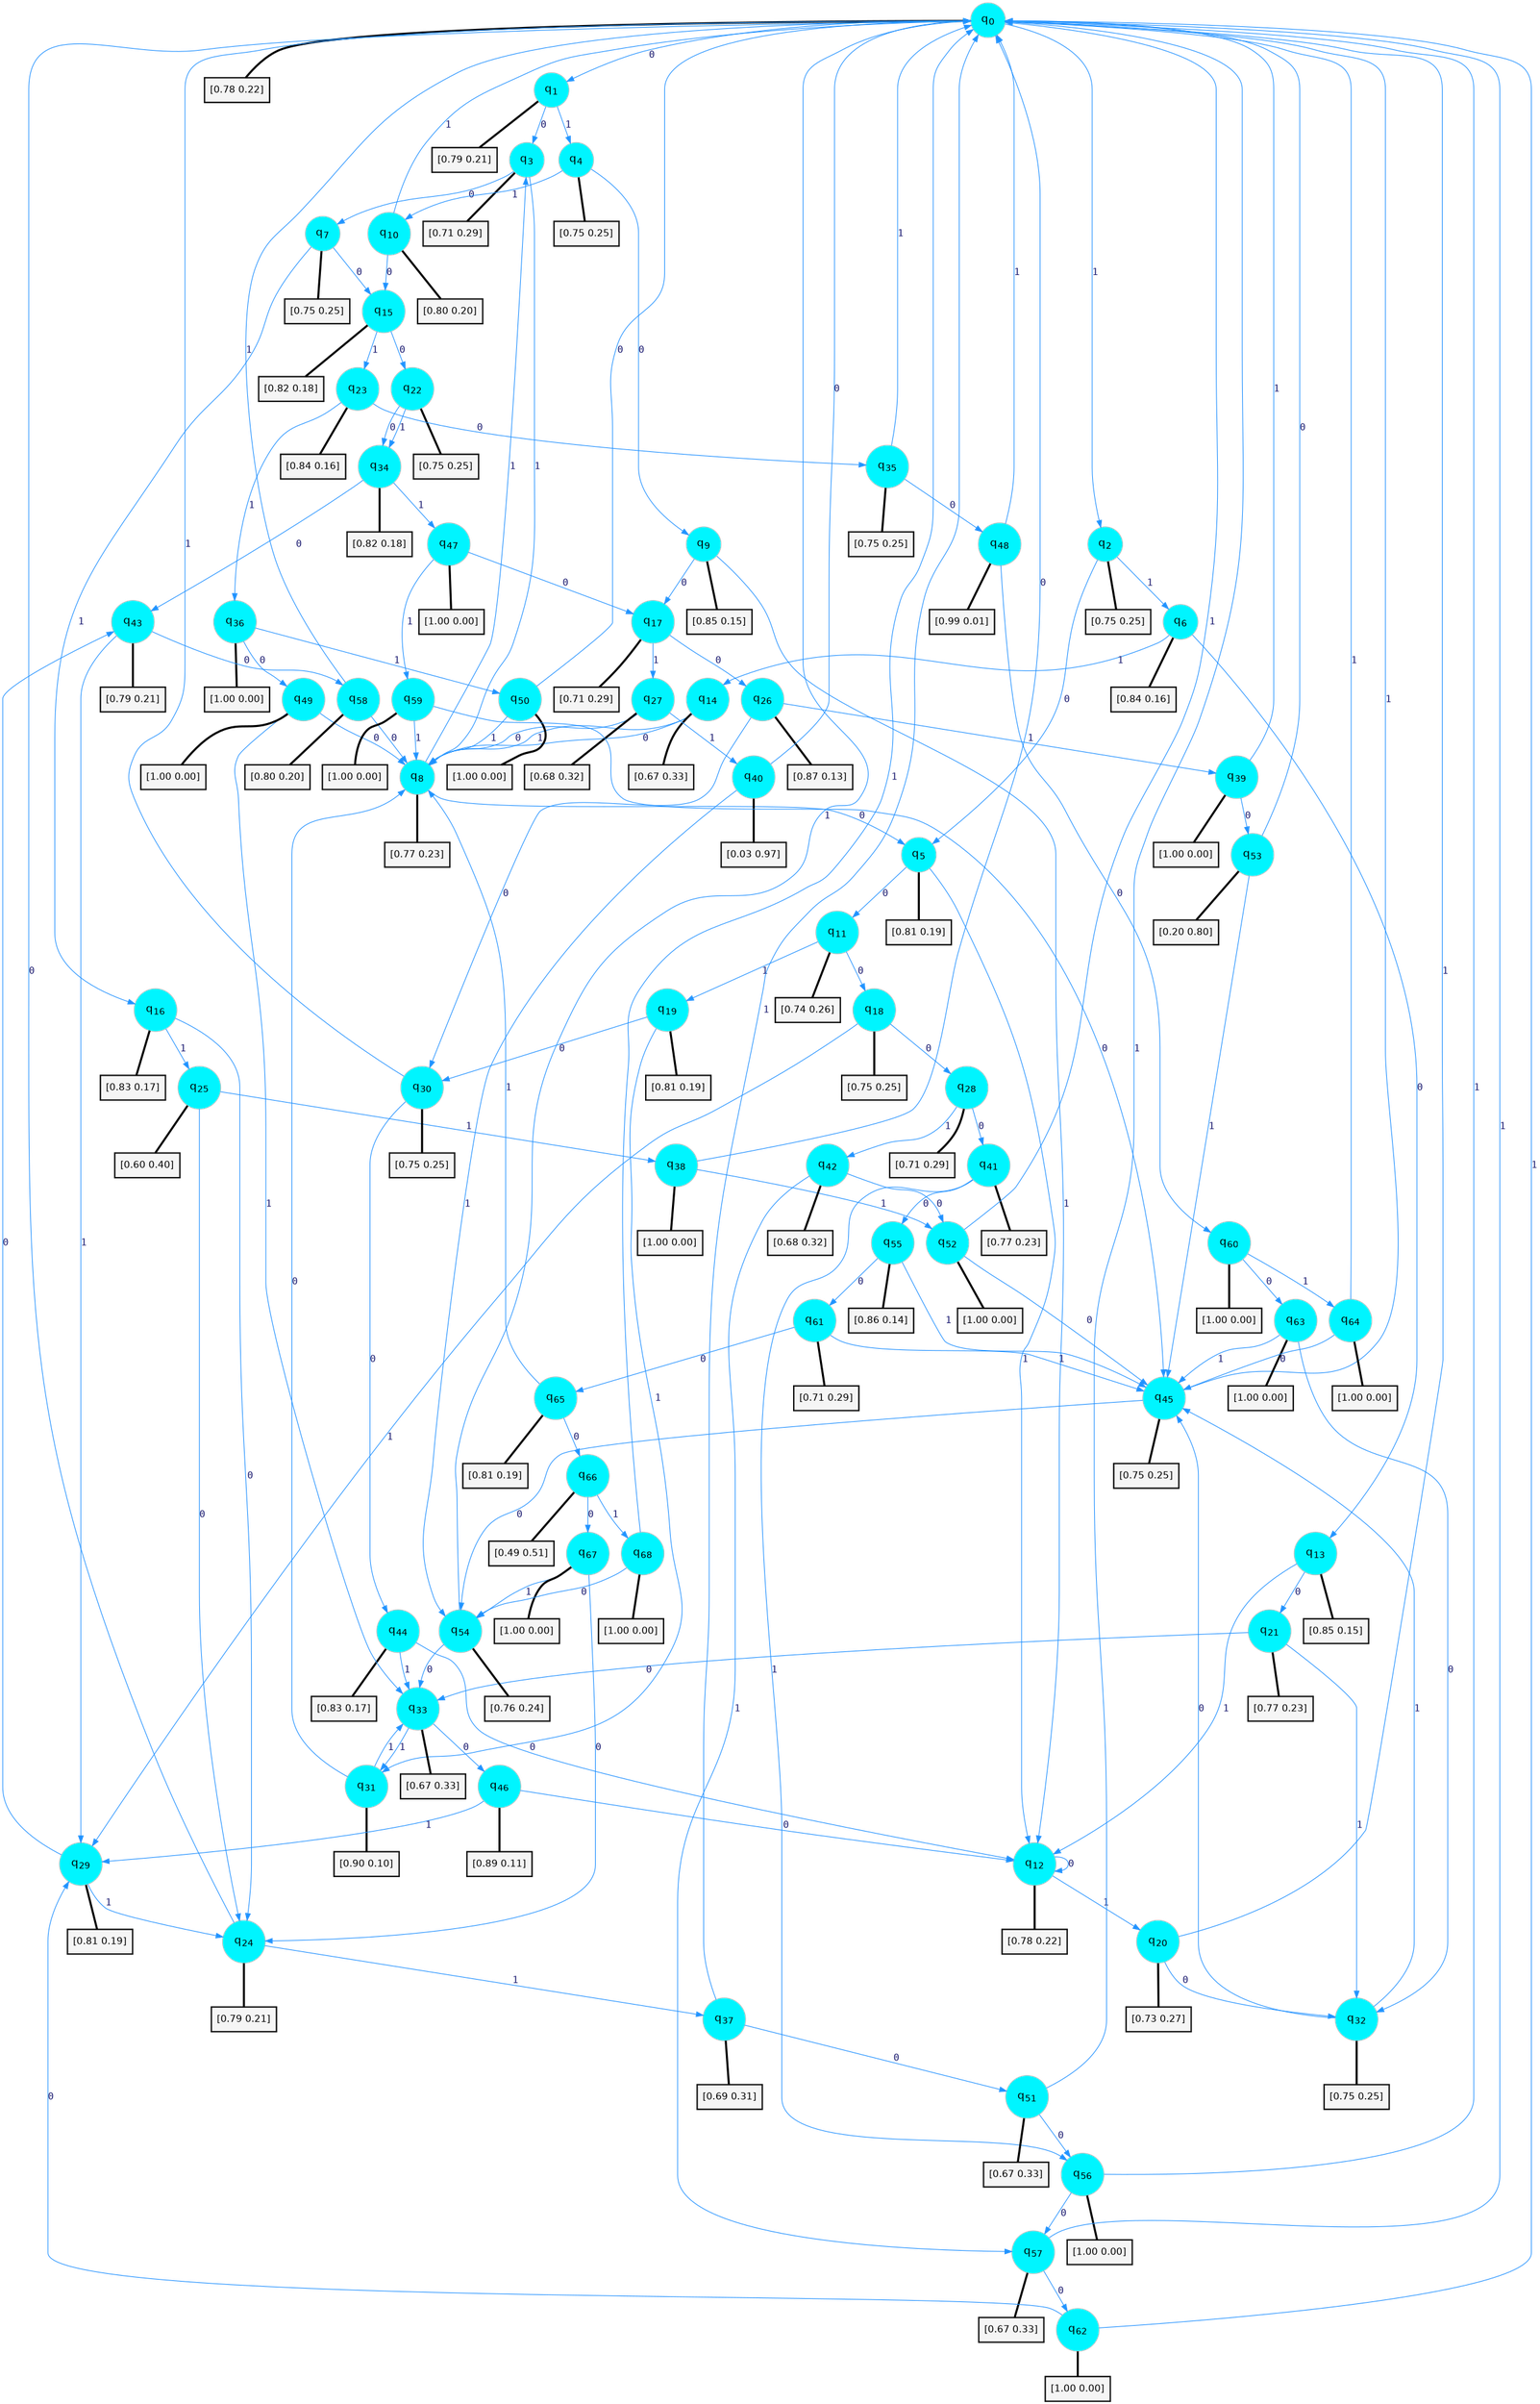 digraph G {
graph [
bgcolor=transparent, dpi=300, rankdir=TD, size="40,25"];
node [
color=gray, fillcolor=turquoise1, fontcolor=black, fontname=Helvetica, fontsize=16, fontweight=bold, shape=circle, style=filled];
edge [
arrowsize=1, color=dodgerblue1, fontcolor=midnightblue, fontname=courier, fontweight=bold, penwidth=1, style=solid, weight=20];
0[label=<q<SUB>0</SUB>>];
1[label=<q<SUB>1</SUB>>];
2[label=<q<SUB>2</SUB>>];
3[label=<q<SUB>3</SUB>>];
4[label=<q<SUB>4</SUB>>];
5[label=<q<SUB>5</SUB>>];
6[label=<q<SUB>6</SUB>>];
7[label=<q<SUB>7</SUB>>];
8[label=<q<SUB>8</SUB>>];
9[label=<q<SUB>9</SUB>>];
10[label=<q<SUB>10</SUB>>];
11[label=<q<SUB>11</SUB>>];
12[label=<q<SUB>12</SUB>>];
13[label=<q<SUB>13</SUB>>];
14[label=<q<SUB>14</SUB>>];
15[label=<q<SUB>15</SUB>>];
16[label=<q<SUB>16</SUB>>];
17[label=<q<SUB>17</SUB>>];
18[label=<q<SUB>18</SUB>>];
19[label=<q<SUB>19</SUB>>];
20[label=<q<SUB>20</SUB>>];
21[label=<q<SUB>21</SUB>>];
22[label=<q<SUB>22</SUB>>];
23[label=<q<SUB>23</SUB>>];
24[label=<q<SUB>24</SUB>>];
25[label=<q<SUB>25</SUB>>];
26[label=<q<SUB>26</SUB>>];
27[label=<q<SUB>27</SUB>>];
28[label=<q<SUB>28</SUB>>];
29[label=<q<SUB>29</SUB>>];
30[label=<q<SUB>30</SUB>>];
31[label=<q<SUB>31</SUB>>];
32[label=<q<SUB>32</SUB>>];
33[label=<q<SUB>33</SUB>>];
34[label=<q<SUB>34</SUB>>];
35[label=<q<SUB>35</SUB>>];
36[label=<q<SUB>36</SUB>>];
37[label=<q<SUB>37</SUB>>];
38[label=<q<SUB>38</SUB>>];
39[label=<q<SUB>39</SUB>>];
40[label=<q<SUB>40</SUB>>];
41[label=<q<SUB>41</SUB>>];
42[label=<q<SUB>42</SUB>>];
43[label=<q<SUB>43</SUB>>];
44[label=<q<SUB>44</SUB>>];
45[label=<q<SUB>45</SUB>>];
46[label=<q<SUB>46</SUB>>];
47[label=<q<SUB>47</SUB>>];
48[label=<q<SUB>48</SUB>>];
49[label=<q<SUB>49</SUB>>];
50[label=<q<SUB>50</SUB>>];
51[label=<q<SUB>51</SUB>>];
52[label=<q<SUB>52</SUB>>];
53[label=<q<SUB>53</SUB>>];
54[label=<q<SUB>54</SUB>>];
55[label=<q<SUB>55</SUB>>];
56[label=<q<SUB>56</SUB>>];
57[label=<q<SUB>57</SUB>>];
58[label=<q<SUB>58</SUB>>];
59[label=<q<SUB>59</SUB>>];
60[label=<q<SUB>60</SUB>>];
61[label=<q<SUB>61</SUB>>];
62[label=<q<SUB>62</SUB>>];
63[label=<q<SUB>63</SUB>>];
64[label=<q<SUB>64</SUB>>];
65[label=<q<SUB>65</SUB>>];
66[label=<q<SUB>66</SUB>>];
67[label=<q<SUB>67</SUB>>];
68[label=<q<SUB>68</SUB>>];
69[label="[0.78 0.22]", shape=box,fontcolor=black, fontname=Helvetica, fontsize=14, penwidth=2, fillcolor=whitesmoke,color=black];
70[label="[0.79 0.21]", shape=box,fontcolor=black, fontname=Helvetica, fontsize=14, penwidth=2, fillcolor=whitesmoke,color=black];
71[label="[0.75 0.25]", shape=box,fontcolor=black, fontname=Helvetica, fontsize=14, penwidth=2, fillcolor=whitesmoke,color=black];
72[label="[0.71 0.29]", shape=box,fontcolor=black, fontname=Helvetica, fontsize=14, penwidth=2, fillcolor=whitesmoke,color=black];
73[label="[0.75 0.25]", shape=box,fontcolor=black, fontname=Helvetica, fontsize=14, penwidth=2, fillcolor=whitesmoke,color=black];
74[label="[0.81 0.19]", shape=box,fontcolor=black, fontname=Helvetica, fontsize=14, penwidth=2, fillcolor=whitesmoke,color=black];
75[label="[0.84 0.16]", shape=box,fontcolor=black, fontname=Helvetica, fontsize=14, penwidth=2, fillcolor=whitesmoke,color=black];
76[label="[0.75 0.25]", shape=box,fontcolor=black, fontname=Helvetica, fontsize=14, penwidth=2, fillcolor=whitesmoke,color=black];
77[label="[0.77 0.23]", shape=box,fontcolor=black, fontname=Helvetica, fontsize=14, penwidth=2, fillcolor=whitesmoke,color=black];
78[label="[0.85 0.15]", shape=box,fontcolor=black, fontname=Helvetica, fontsize=14, penwidth=2, fillcolor=whitesmoke,color=black];
79[label="[0.80 0.20]", shape=box,fontcolor=black, fontname=Helvetica, fontsize=14, penwidth=2, fillcolor=whitesmoke,color=black];
80[label="[0.74 0.26]", shape=box,fontcolor=black, fontname=Helvetica, fontsize=14, penwidth=2, fillcolor=whitesmoke,color=black];
81[label="[0.78 0.22]", shape=box,fontcolor=black, fontname=Helvetica, fontsize=14, penwidth=2, fillcolor=whitesmoke,color=black];
82[label="[0.85 0.15]", shape=box,fontcolor=black, fontname=Helvetica, fontsize=14, penwidth=2, fillcolor=whitesmoke,color=black];
83[label="[0.67 0.33]", shape=box,fontcolor=black, fontname=Helvetica, fontsize=14, penwidth=2, fillcolor=whitesmoke,color=black];
84[label="[0.82 0.18]", shape=box,fontcolor=black, fontname=Helvetica, fontsize=14, penwidth=2, fillcolor=whitesmoke,color=black];
85[label="[0.83 0.17]", shape=box,fontcolor=black, fontname=Helvetica, fontsize=14, penwidth=2, fillcolor=whitesmoke,color=black];
86[label="[0.71 0.29]", shape=box,fontcolor=black, fontname=Helvetica, fontsize=14, penwidth=2, fillcolor=whitesmoke,color=black];
87[label="[0.75 0.25]", shape=box,fontcolor=black, fontname=Helvetica, fontsize=14, penwidth=2, fillcolor=whitesmoke,color=black];
88[label="[0.81 0.19]", shape=box,fontcolor=black, fontname=Helvetica, fontsize=14, penwidth=2, fillcolor=whitesmoke,color=black];
89[label="[0.73 0.27]", shape=box,fontcolor=black, fontname=Helvetica, fontsize=14, penwidth=2, fillcolor=whitesmoke,color=black];
90[label="[0.77 0.23]", shape=box,fontcolor=black, fontname=Helvetica, fontsize=14, penwidth=2, fillcolor=whitesmoke,color=black];
91[label="[0.75 0.25]", shape=box,fontcolor=black, fontname=Helvetica, fontsize=14, penwidth=2, fillcolor=whitesmoke,color=black];
92[label="[0.84 0.16]", shape=box,fontcolor=black, fontname=Helvetica, fontsize=14, penwidth=2, fillcolor=whitesmoke,color=black];
93[label="[0.79 0.21]", shape=box,fontcolor=black, fontname=Helvetica, fontsize=14, penwidth=2, fillcolor=whitesmoke,color=black];
94[label="[0.60 0.40]", shape=box,fontcolor=black, fontname=Helvetica, fontsize=14, penwidth=2, fillcolor=whitesmoke,color=black];
95[label="[0.87 0.13]", shape=box,fontcolor=black, fontname=Helvetica, fontsize=14, penwidth=2, fillcolor=whitesmoke,color=black];
96[label="[0.68 0.32]", shape=box,fontcolor=black, fontname=Helvetica, fontsize=14, penwidth=2, fillcolor=whitesmoke,color=black];
97[label="[0.71 0.29]", shape=box,fontcolor=black, fontname=Helvetica, fontsize=14, penwidth=2, fillcolor=whitesmoke,color=black];
98[label="[0.81 0.19]", shape=box,fontcolor=black, fontname=Helvetica, fontsize=14, penwidth=2, fillcolor=whitesmoke,color=black];
99[label="[0.75 0.25]", shape=box,fontcolor=black, fontname=Helvetica, fontsize=14, penwidth=2, fillcolor=whitesmoke,color=black];
100[label="[0.90 0.10]", shape=box,fontcolor=black, fontname=Helvetica, fontsize=14, penwidth=2, fillcolor=whitesmoke,color=black];
101[label="[0.75 0.25]", shape=box,fontcolor=black, fontname=Helvetica, fontsize=14, penwidth=2, fillcolor=whitesmoke,color=black];
102[label="[0.67 0.33]", shape=box,fontcolor=black, fontname=Helvetica, fontsize=14, penwidth=2, fillcolor=whitesmoke,color=black];
103[label="[0.82 0.18]", shape=box,fontcolor=black, fontname=Helvetica, fontsize=14, penwidth=2, fillcolor=whitesmoke,color=black];
104[label="[0.75 0.25]", shape=box,fontcolor=black, fontname=Helvetica, fontsize=14, penwidth=2, fillcolor=whitesmoke,color=black];
105[label="[1.00 0.00]", shape=box,fontcolor=black, fontname=Helvetica, fontsize=14, penwidth=2, fillcolor=whitesmoke,color=black];
106[label="[0.69 0.31]", shape=box,fontcolor=black, fontname=Helvetica, fontsize=14, penwidth=2, fillcolor=whitesmoke,color=black];
107[label="[1.00 0.00]", shape=box,fontcolor=black, fontname=Helvetica, fontsize=14, penwidth=2, fillcolor=whitesmoke,color=black];
108[label="[1.00 0.00]", shape=box,fontcolor=black, fontname=Helvetica, fontsize=14, penwidth=2, fillcolor=whitesmoke,color=black];
109[label="[0.03 0.97]", shape=box,fontcolor=black, fontname=Helvetica, fontsize=14, penwidth=2, fillcolor=whitesmoke,color=black];
110[label="[0.77 0.23]", shape=box,fontcolor=black, fontname=Helvetica, fontsize=14, penwidth=2, fillcolor=whitesmoke,color=black];
111[label="[0.68 0.32]", shape=box,fontcolor=black, fontname=Helvetica, fontsize=14, penwidth=2, fillcolor=whitesmoke,color=black];
112[label="[0.79 0.21]", shape=box,fontcolor=black, fontname=Helvetica, fontsize=14, penwidth=2, fillcolor=whitesmoke,color=black];
113[label="[0.83 0.17]", shape=box,fontcolor=black, fontname=Helvetica, fontsize=14, penwidth=2, fillcolor=whitesmoke,color=black];
114[label="[0.75 0.25]", shape=box,fontcolor=black, fontname=Helvetica, fontsize=14, penwidth=2, fillcolor=whitesmoke,color=black];
115[label="[0.89 0.11]", shape=box,fontcolor=black, fontname=Helvetica, fontsize=14, penwidth=2, fillcolor=whitesmoke,color=black];
116[label="[1.00 0.00]", shape=box,fontcolor=black, fontname=Helvetica, fontsize=14, penwidth=2, fillcolor=whitesmoke,color=black];
117[label="[0.99 0.01]", shape=box,fontcolor=black, fontname=Helvetica, fontsize=14, penwidth=2, fillcolor=whitesmoke,color=black];
118[label="[1.00 0.00]", shape=box,fontcolor=black, fontname=Helvetica, fontsize=14, penwidth=2, fillcolor=whitesmoke,color=black];
119[label="[1.00 0.00]", shape=box,fontcolor=black, fontname=Helvetica, fontsize=14, penwidth=2, fillcolor=whitesmoke,color=black];
120[label="[0.67 0.33]", shape=box,fontcolor=black, fontname=Helvetica, fontsize=14, penwidth=2, fillcolor=whitesmoke,color=black];
121[label="[1.00 0.00]", shape=box,fontcolor=black, fontname=Helvetica, fontsize=14, penwidth=2, fillcolor=whitesmoke,color=black];
122[label="[0.20 0.80]", shape=box,fontcolor=black, fontname=Helvetica, fontsize=14, penwidth=2, fillcolor=whitesmoke,color=black];
123[label="[0.76 0.24]", shape=box,fontcolor=black, fontname=Helvetica, fontsize=14, penwidth=2, fillcolor=whitesmoke,color=black];
124[label="[0.86 0.14]", shape=box,fontcolor=black, fontname=Helvetica, fontsize=14, penwidth=2, fillcolor=whitesmoke,color=black];
125[label="[1.00 0.00]", shape=box,fontcolor=black, fontname=Helvetica, fontsize=14, penwidth=2, fillcolor=whitesmoke,color=black];
126[label="[0.67 0.33]", shape=box,fontcolor=black, fontname=Helvetica, fontsize=14, penwidth=2, fillcolor=whitesmoke,color=black];
127[label="[0.80 0.20]", shape=box,fontcolor=black, fontname=Helvetica, fontsize=14, penwidth=2, fillcolor=whitesmoke,color=black];
128[label="[1.00 0.00]", shape=box,fontcolor=black, fontname=Helvetica, fontsize=14, penwidth=2, fillcolor=whitesmoke,color=black];
129[label="[1.00 0.00]", shape=box,fontcolor=black, fontname=Helvetica, fontsize=14, penwidth=2, fillcolor=whitesmoke,color=black];
130[label="[0.71 0.29]", shape=box,fontcolor=black, fontname=Helvetica, fontsize=14, penwidth=2, fillcolor=whitesmoke,color=black];
131[label="[1.00 0.00]", shape=box,fontcolor=black, fontname=Helvetica, fontsize=14, penwidth=2, fillcolor=whitesmoke,color=black];
132[label="[1.00 0.00]", shape=box,fontcolor=black, fontname=Helvetica, fontsize=14, penwidth=2, fillcolor=whitesmoke,color=black];
133[label="[1.00 0.00]", shape=box,fontcolor=black, fontname=Helvetica, fontsize=14, penwidth=2, fillcolor=whitesmoke,color=black];
134[label="[0.81 0.19]", shape=box,fontcolor=black, fontname=Helvetica, fontsize=14, penwidth=2, fillcolor=whitesmoke,color=black];
135[label="[0.49 0.51]", shape=box,fontcolor=black, fontname=Helvetica, fontsize=14, penwidth=2, fillcolor=whitesmoke,color=black];
136[label="[1.00 0.00]", shape=box,fontcolor=black, fontname=Helvetica, fontsize=14, penwidth=2, fillcolor=whitesmoke,color=black];
137[label="[1.00 0.00]", shape=box,fontcolor=black, fontname=Helvetica, fontsize=14, penwidth=2, fillcolor=whitesmoke,color=black];
0->1 [label=0];
0->2 [label=1];
0->69 [arrowhead=none, penwidth=3,color=black];
1->3 [label=0];
1->4 [label=1];
1->70 [arrowhead=none, penwidth=3,color=black];
2->5 [label=0];
2->6 [label=1];
2->71 [arrowhead=none, penwidth=3,color=black];
3->7 [label=0];
3->8 [label=1];
3->72 [arrowhead=none, penwidth=3,color=black];
4->9 [label=0];
4->10 [label=1];
4->73 [arrowhead=none, penwidth=3,color=black];
5->11 [label=0];
5->12 [label=1];
5->74 [arrowhead=none, penwidth=3,color=black];
6->13 [label=0];
6->14 [label=1];
6->75 [arrowhead=none, penwidth=3,color=black];
7->15 [label=0];
7->16 [label=1];
7->76 [arrowhead=none, penwidth=3,color=black];
8->5 [label=0];
8->3 [label=1];
8->77 [arrowhead=none, penwidth=3,color=black];
9->17 [label=0];
9->12 [label=1];
9->78 [arrowhead=none, penwidth=3,color=black];
10->15 [label=0];
10->0 [label=1];
10->79 [arrowhead=none, penwidth=3,color=black];
11->18 [label=0];
11->19 [label=1];
11->80 [arrowhead=none, penwidth=3,color=black];
12->12 [label=0];
12->20 [label=1];
12->81 [arrowhead=none, penwidth=3,color=black];
13->21 [label=0];
13->12 [label=1];
13->82 [arrowhead=none, penwidth=3,color=black];
14->8 [label=0];
14->8 [label=1];
14->83 [arrowhead=none, penwidth=3,color=black];
15->22 [label=0];
15->23 [label=1];
15->84 [arrowhead=none, penwidth=3,color=black];
16->24 [label=0];
16->25 [label=1];
16->85 [arrowhead=none, penwidth=3,color=black];
17->26 [label=0];
17->27 [label=1];
17->86 [arrowhead=none, penwidth=3,color=black];
18->28 [label=0];
18->29 [label=1];
18->87 [arrowhead=none, penwidth=3,color=black];
19->30 [label=0];
19->31 [label=1];
19->88 [arrowhead=none, penwidth=3,color=black];
20->32 [label=0];
20->0 [label=1];
20->89 [arrowhead=none, penwidth=3,color=black];
21->33 [label=0];
21->32 [label=1];
21->90 [arrowhead=none, penwidth=3,color=black];
22->34 [label=0];
22->34 [label=1];
22->91 [arrowhead=none, penwidth=3,color=black];
23->35 [label=0];
23->36 [label=1];
23->92 [arrowhead=none, penwidth=3,color=black];
24->0 [label=0];
24->37 [label=1];
24->93 [arrowhead=none, penwidth=3,color=black];
25->24 [label=0];
25->38 [label=1];
25->94 [arrowhead=none, penwidth=3,color=black];
26->30 [label=0];
26->39 [label=1];
26->95 [arrowhead=none, penwidth=3,color=black];
27->8 [label=0];
27->40 [label=1];
27->96 [arrowhead=none, penwidth=3,color=black];
28->41 [label=0];
28->42 [label=1];
28->97 [arrowhead=none, penwidth=3,color=black];
29->43 [label=0];
29->24 [label=1];
29->98 [arrowhead=none, penwidth=3,color=black];
30->44 [label=0];
30->0 [label=1];
30->99 [arrowhead=none, penwidth=3,color=black];
31->8 [label=0];
31->33 [label=1];
31->100 [arrowhead=none, penwidth=3,color=black];
32->45 [label=0];
32->45 [label=1];
32->101 [arrowhead=none, penwidth=3,color=black];
33->46 [label=0];
33->31 [label=1];
33->102 [arrowhead=none, penwidth=3,color=black];
34->43 [label=0];
34->47 [label=1];
34->103 [arrowhead=none, penwidth=3,color=black];
35->48 [label=0];
35->0 [label=1];
35->104 [arrowhead=none, penwidth=3,color=black];
36->49 [label=0];
36->50 [label=1];
36->105 [arrowhead=none, penwidth=3,color=black];
37->51 [label=0];
37->0 [label=1];
37->106 [arrowhead=none, penwidth=3,color=black];
38->0 [label=0];
38->52 [label=1];
38->107 [arrowhead=none, penwidth=3,color=black];
39->53 [label=0];
39->0 [label=1];
39->108 [arrowhead=none, penwidth=3,color=black];
40->0 [label=0];
40->54 [label=1];
40->109 [arrowhead=none, penwidth=3,color=black];
41->55 [label=0];
41->56 [label=1];
41->110 [arrowhead=none, penwidth=3,color=black];
42->52 [label=0];
42->57 [label=1];
42->111 [arrowhead=none, penwidth=3,color=black];
43->58 [label=0];
43->29 [label=1];
43->112 [arrowhead=none, penwidth=3,color=black];
44->12 [label=0];
44->33 [label=1];
44->113 [arrowhead=none, penwidth=3,color=black];
45->54 [label=0];
45->0 [label=1];
45->114 [arrowhead=none, penwidth=3,color=black];
46->12 [label=0];
46->29 [label=1];
46->115 [arrowhead=none, penwidth=3,color=black];
47->17 [label=0];
47->59 [label=1];
47->116 [arrowhead=none, penwidth=3,color=black];
48->60 [label=0];
48->0 [label=1];
48->117 [arrowhead=none, penwidth=3,color=black];
49->8 [label=0];
49->33 [label=1];
49->118 [arrowhead=none, penwidth=3,color=black];
50->0 [label=0];
50->8 [label=1];
50->119 [arrowhead=none, penwidth=3,color=black];
51->56 [label=0];
51->0 [label=1];
51->120 [arrowhead=none, penwidth=3,color=black];
52->45 [label=0];
52->0 [label=1];
52->121 [arrowhead=none, penwidth=3,color=black];
53->0 [label=0];
53->45 [label=1];
53->122 [arrowhead=none, penwidth=3,color=black];
54->33 [label=0];
54->0 [label=1];
54->123 [arrowhead=none, penwidth=3,color=black];
55->61 [label=0];
55->45 [label=1];
55->124 [arrowhead=none, penwidth=3,color=black];
56->57 [label=0];
56->0 [label=1];
56->125 [arrowhead=none, penwidth=3,color=black];
57->62 [label=0];
57->0 [label=1];
57->126 [arrowhead=none, penwidth=3,color=black];
58->8 [label=0];
58->0 [label=1];
58->127 [arrowhead=none, penwidth=3,color=black];
59->45 [label=0];
59->8 [label=1];
59->128 [arrowhead=none, penwidth=3,color=black];
60->63 [label=0];
60->64 [label=1];
60->129 [arrowhead=none, penwidth=3,color=black];
61->65 [label=0];
61->45 [label=1];
61->130 [arrowhead=none, penwidth=3,color=black];
62->29 [label=0];
62->0 [label=1];
62->131 [arrowhead=none, penwidth=3,color=black];
63->32 [label=0];
63->45 [label=1];
63->132 [arrowhead=none, penwidth=3,color=black];
64->45 [label=0];
64->0 [label=1];
64->133 [arrowhead=none, penwidth=3,color=black];
65->66 [label=0];
65->8 [label=1];
65->134 [arrowhead=none, penwidth=3,color=black];
66->67 [label=0];
66->68 [label=1];
66->135 [arrowhead=none, penwidth=3,color=black];
67->24 [label=0];
67->54 [label=1];
67->136 [arrowhead=none, penwidth=3,color=black];
68->54 [label=0];
68->0 [label=1];
68->137 [arrowhead=none, penwidth=3,color=black];
}
